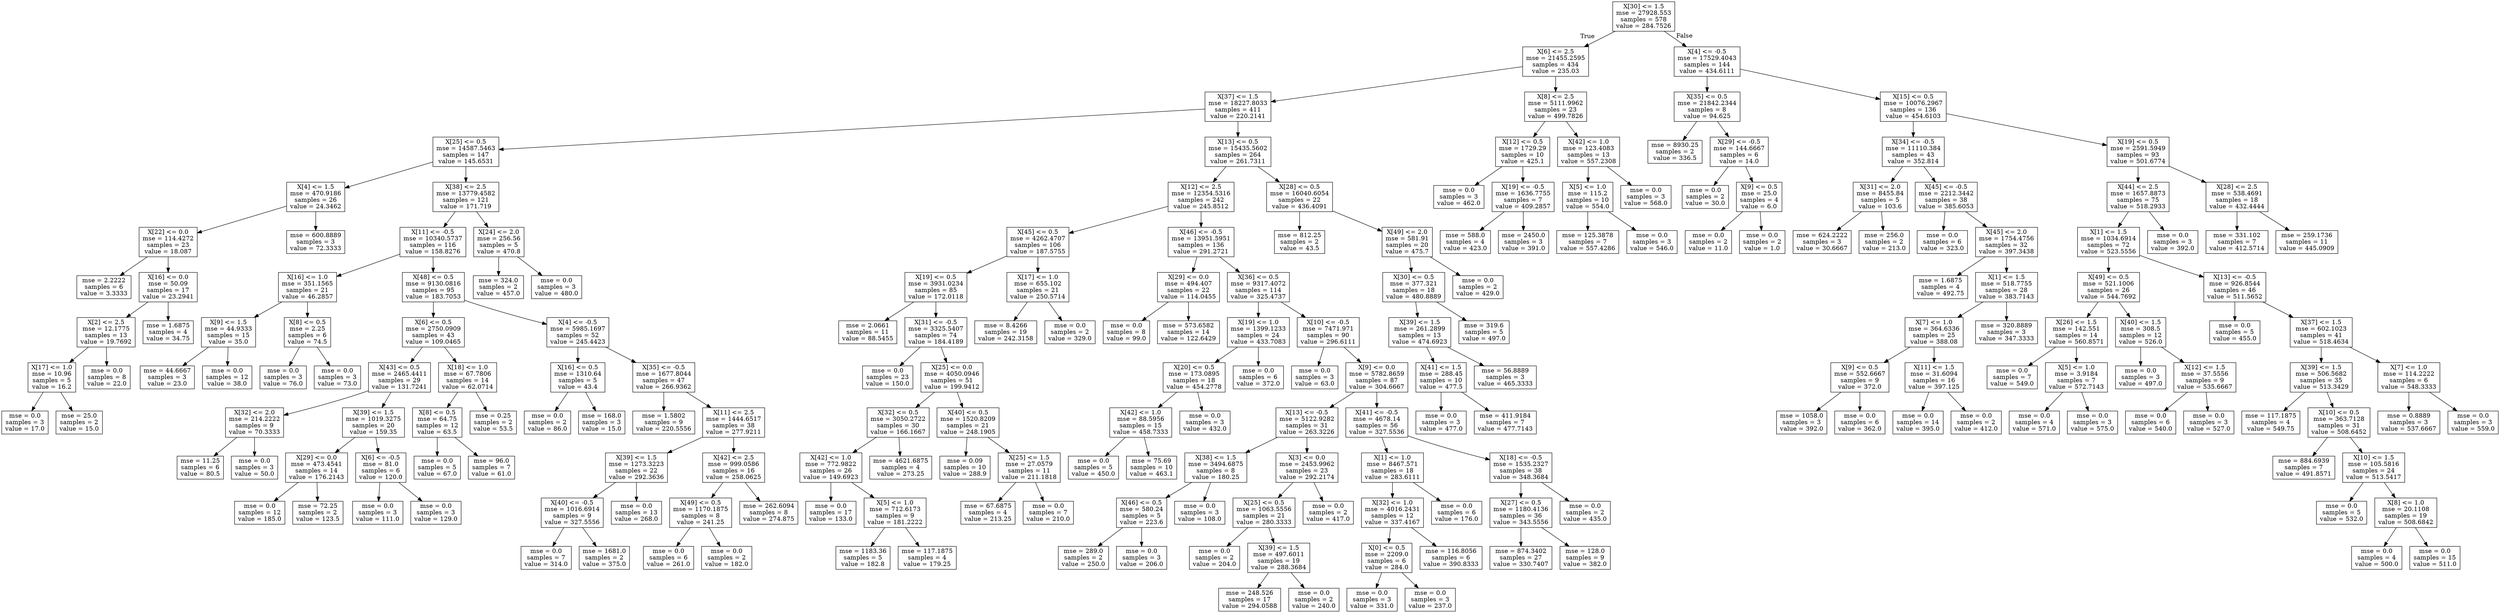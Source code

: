 digraph Tree {
node [shape=box] ;
0 [label="X[30] <= 1.5\nmse = 27928.553\nsamples = 578\nvalue = 284.7526"] ;
1 [label="X[6] <= 2.5\nmse = 21455.2595\nsamples = 434\nvalue = 235.03"] ;
0 -> 1 [labeldistance=2.5, labelangle=45, headlabel="True"] ;
2 [label="X[37] <= 1.5\nmse = 18227.8033\nsamples = 411\nvalue = 220.2141"] ;
1 -> 2 ;
3 [label="X[25] <= 0.5\nmse = 14587.5463\nsamples = 147\nvalue = 145.6531"] ;
2 -> 3 ;
4 [label="X[4] <= 1.5\nmse = 470.9186\nsamples = 26\nvalue = 24.3462"] ;
3 -> 4 ;
5 [label="X[22] <= 0.0\nmse = 114.4272\nsamples = 23\nvalue = 18.087"] ;
4 -> 5 ;
6 [label="mse = 2.2222\nsamples = 6\nvalue = 3.3333"] ;
5 -> 6 ;
7 [label="X[16] <= 0.0\nmse = 50.09\nsamples = 17\nvalue = 23.2941"] ;
5 -> 7 ;
8 [label="X[2] <= 2.5\nmse = 12.1775\nsamples = 13\nvalue = 19.7692"] ;
7 -> 8 ;
9 [label="X[17] <= 1.0\nmse = 10.96\nsamples = 5\nvalue = 16.2"] ;
8 -> 9 ;
10 [label="mse = 0.0\nsamples = 3\nvalue = 17.0"] ;
9 -> 10 ;
11 [label="mse = 25.0\nsamples = 2\nvalue = 15.0"] ;
9 -> 11 ;
12 [label="mse = 0.0\nsamples = 8\nvalue = 22.0"] ;
8 -> 12 ;
13 [label="mse = 1.6875\nsamples = 4\nvalue = 34.75"] ;
7 -> 13 ;
14 [label="mse = 600.8889\nsamples = 3\nvalue = 72.3333"] ;
4 -> 14 ;
15 [label="X[38] <= 2.5\nmse = 13779.4582\nsamples = 121\nvalue = 171.719"] ;
3 -> 15 ;
16 [label="X[11] <= -0.5\nmse = 10340.5737\nsamples = 116\nvalue = 158.8276"] ;
15 -> 16 ;
17 [label="X[16] <= 1.0\nmse = 351.1565\nsamples = 21\nvalue = 46.2857"] ;
16 -> 17 ;
18 [label="X[9] <= 1.5\nmse = 44.9333\nsamples = 15\nvalue = 35.0"] ;
17 -> 18 ;
19 [label="mse = 44.6667\nsamples = 3\nvalue = 23.0"] ;
18 -> 19 ;
20 [label="mse = 0.0\nsamples = 12\nvalue = 38.0"] ;
18 -> 20 ;
21 [label="X[8] <= 0.5\nmse = 2.25\nsamples = 6\nvalue = 74.5"] ;
17 -> 21 ;
22 [label="mse = 0.0\nsamples = 3\nvalue = 76.0"] ;
21 -> 22 ;
23 [label="mse = 0.0\nsamples = 3\nvalue = 73.0"] ;
21 -> 23 ;
24 [label="X[48] <= 0.5\nmse = 9130.0816\nsamples = 95\nvalue = 183.7053"] ;
16 -> 24 ;
25 [label="X[6] <= 0.5\nmse = 2750.0909\nsamples = 43\nvalue = 109.0465"] ;
24 -> 25 ;
26 [label="X[43] <= 0.5\nmse = 2465.4411\nsamples = 29\nvalue = 131.7241"] ;
25 -> 26 ;
27 [label="X[32] <= 2.0\nmse = 214.2222\nsamples = 9\nvalue = 70.3333"] ;
26 -> 27 ;
28 [label="mse = 11.25\nsamples = 6\nvalue = 80.5"] ;
27 -> 28 ;
29 [label="mse = 0.0\nsamples = 3\nvalue = 50.0"] ;
27 -> 29 ;
30 [label="X[39] <= 1.5\nmse = 1019.3275\nsamples = 20\nvalue = 159.35"] ;
26 -> 30 ;
31 [label="X[29] <= 0.0\nmse = 473.4541\nsamples = 14\nvalue = 176.2143"] ;
30 -> 31 ;
32 [label="mse = 0.0\nsamples = 12\nvalue = 185.0"] ;
31 -> 32 ;
33 [label="mse = 72.25\nsamples = 2\nvalue = 123.5"] ;
31 -> 33 ;
34 [label="X[6] <= -0.5\nmse = 81.0\nsamples = 6\nvalue = 120.0"] ;
30 -> 34 ;
35 [label="mse = 0.0\nsamples = 3\nvalue = 111.0"] ;
34 -> 35 ;
36 [label="mse = 0.0\nsamples = 3\nvalue = 129.0"] ;
34 -> 36 ;
37 [label="X[18] <= 1.0\nmse = 67.7806\nsamples = 14\nvalue = 62.0714"] ;
25 -> 37 ;
38 [label="X[8] <= 0.5\nmse = 64.75\nsamples = 12\nvalue = 63.5"] ;
37 -> 38 ;
39 [label="mse = 0.0\nsamples = 5\nvalue = 67.0"] ;
38 -> 39 ;
40 [label="mse = 96.0\nsamples = 7\nvalue = 61.0"] ;
38 -> 40 ;
41 [label="mse = 0.25\nsamples = 2\nvalue = 53.5"] ;
37 -> 41 ;
42 [label="X[4] <= -0.5\nmse = 5985.1697\nsamples = 52\nvalue = 245.4423"] ;
24 -> 42 ;
43 [label="X[16] <= 0.5\nmse = 1310.64\nsamples = 5\nvalue = 43.4"] ;
42 -> 43 ;
44 [label="mse = 0.0\nsamples = 2\nvalue = 86.0"] ;
43 -> 44 ;
45 [label="mse = 168.0\nsamples = 3\nvalue = 15.0"] ;
43 -> 45 ;
46 [label="X[35] <= -0.5\nmse = 1677.8044\nsamples = 47\nvalue = 266.9362"] ;
42 -> 46 ;
47 [label="mse = 1.5802\nsamples = 9\nvalue = 220.5556"] ;
46 -> 47 ;
48 [label="X[11] <= 2.5\nmse = 1444.6517\nsamples = 38\nvalue = 277.9211"] ;
46 -> 48 ;
49 [label="X[39] <= 1.5\nmse = 1273.3223\nsamples = 22\nvalue = 292.3636"] ;
48 -> 49 ;
50 [label="X[40] <= -0.5\nmse = 1016.6914\nsamples = 9\nvalue = 327.5556"] ;
49 -> 50 ;
51 [label="mse = 0.0\nsamples = 7\nvalue = 314.0"] ;
50 -> 51 ;
52 [label="mse = 1681.0\nsamples = 2\nvalue = 375.0"] ;
50 -> 52 ;
53 [label="mse = 0.0\nsamples = 13\nvalue = 268.0"] ;
49 -> 53 ;
54 [label="X[42] <= 2.5\nmse = 999.0586\nsamples = 16\nvalue = 258.0625"] ;
48 -> 54 ;
55 [label="X[49] <= 0.5\nmse = 1170.1875\nsamples = 8\nvalue = 241.25"] ;
54 -> 55 ;
56 [label="mse = 0.0\nsamples = 6\nvalue = 261.0"] ;
55 -> 56 ;
57 [label="mse = 0.0\nsamples = 2\nvalue = 182.0"] ;
55 -> 57 ;
58 [label="mse = 262.6094\nsamples = 8\nvalue = 274.875"] ;
54 -> 58 ;
59 [label="X[24] <= 2.0\nmse = 256.56\nsamples = 5\nvalue = 470.8"] ;
15 -> 59 ;
60 [label="mse = 324.0\nsamples = 2\nvalue = 457.0"] ;
59 -> 60 ;
61 [label="mse = 0.0\nsamples = 3\nvalue = 480.0"] ;
59 -> 61 ;
62 [label="X[13] <= 0.5\nmse = 15435.5602\nsamples = 264\nvalue = 261.7311"] ;
2 -> 62 ;
63 [label="X[12] <= 2.5\nmse = 12354.5316\nsamples = 242\nvalue = 245.8512"] ;
62 -> 63 ;
64 [label="X[45] <= 0.5\nmse = 4262.4707\nsamples = 106\nvalue = 187.5755"] ;
63 -> 64 ;
65 [label="X[19] <= 0.5\nmse = 3931.0234\nsamples = 85\nvalue = 172.0118"] ;
64 -> 65 ;
66 [label="mse = 2.0661\nsamples = 11\nvalue = 88.5455"] ;
65 -> 66 ;
67 [label="X[31] <= -0.5\nmse = 3325.5407\nsamples = 74\nvalue = 184.4189"] ;
65 -> 67 ;
68 [label="mse = 0.0\nsamples = 23\nvalue = 150.0"] ;
67 -> 68 ;
69 [label="X[25] <= 0.0\nmse = 4050.0946\nsamples = 51\nvalue = 199.9412"] ;
67 -> 69 ;
70 [label="X[32] <= 0.5\nmse = 3050.2722\nsamples = 30\nvalue = 166.1667"] ;
69 -> 70 ;
71 [label="X[42] <= 1.0\nmse = 772.9822\nsamples = 26\nvalue = 149.6923"] ;
70 -> 71 ;
72 [label="mse = 0.0\nsamples = 17\nvalue = 133.0"] ;
71 -> 72 ;
73 [label="X[5] <= 1.0\nmse = 712.6173\nsamples = 9\nvalue = 181.2222"] ;
71 -> 73 ;
74 [label="mse = 1183.36\nsamples = 5\nvalue = 182.8"] ;
73 -> 74 ;
75 [label="mse = 117.1875\nsamples = 4\nvalue = 179.25"] ;
73 -> 75 ;
76 [label="mse = 4621.6875\nsamples = 4\nvalue = 273.25"] ;
70 -> 76 ;
77 [label="X[40] <= 0.5\nmse = 1520.8209\nsamples = 21\nvalue = 248.1905"] ;
69 -> 77 ;
78 [label="mse = 0.09\nsamples = 10\nvalue = 288.9"] ;
77 -> 78 ;
79 [label="X[25] <= 1.5\nmse = 27.0579\nsamples = 11\nvalue = 211.1818"] ;
77 -> 79 ;
80 [label="mse = 67.6875\nsamples = 4\nvalue = 213.25"] ;
79 -> 80 ;
81 [label="mse = 0.0\nsamples = 7\nvalue = 210.0"] ;
79 -> 81 ;
82 [label="X[17] <= 1.0\nmse = 655.102\nsamples = 21\nvalue = 250.5714"] ;
64 -> 82 ;
83 [label="mse = 8.4266\nsamples = 19\nvalue = 242.3158"] ;
82 -> 83 ;
84 [label="mse = 0.0\nsamples = 2\nvalue = 329.0"] ;
82 -> 84 ;
85 [label="X[46] <= -0.5\nmse = 13951.5951\nsamples = 136\nvalue = 291.2721"] ;
63 -> 85 ;
86 [label="X[29] <= 0.0\nmse = 494.407\nsamples = 22\nvalue = 114.0455"] ;
85 -> 86 ;
87 [label="mse = 0.0\nsamples = 8\nvalue = 99.0"] ;
86 -> 87 ;
88 [label="mse = 573.6582\nsamples = 14\nvalue = 122.6429"] ;
86 -> 88 ;
89 [label="X[36] <= 0.5\nmse = 9317.4072\nsamples = 114\nvalue = 325.4737"] ;
85 -> 89 ;
90 [label="X[19] <= 1.0\nmse = 1399.1233\nsamples = 24\nvalue = 433.7083"] ;
89 -> 90 ;
91 [label="X[20] <= 0.5\nmse = 173.0895\nsamples = 18\nvalue = 454.2778"] ;
90 -> 91 ;
92 [label="X[42] <= 1.0\nmse = 88.5956\nsamples = 15\nvalue = 458.7333"] ;
91 -> 92 ;
93 [label="mse = 0.0\nsamples = 5\nvalue = 450.0"] ;
92 -> 93 ;
94 [label="mse = 75.69\nsamples = 10\nvalue = 463.1"] ;
92 -> 94 ;
95 [label="mse = 0.0\nsamples = 3\nvalue = 432.0"] ;
91 -> 95 ;
96 [label="mse = 0.0\nsamples = 6\nvalue = 372.0"] ;
90 -> 96 ;
97 [label="X[10] <= -0.5\nmse = 7471.971\nsamples = 90\nvalue = 296.6111"] ;
89 -> 97 ;
98 [label="mse = 0.0\nsamples = 3\nvalue = 63.0"] ;
97 -> 98 ;
99 [label="X[9] <= 0.0\nmse = 5782.8659\nsamples = 87\nvalue = 304.6667"] ;
97 -> 99 ;
100 [label="X[13] <= -0.5\nmse = 5122.9282\nsamples = 31\nvalue = 263.3226"] ;
99 -> 100 ;
101 [label="X[38] <= 1.5\nmse = 3494.6875\nsamples = 8\nvalue = 180.25"] ;
100 -> 101 ;
102 [label="X[46] <= 0.5\nmse = 580.24\nsamples = 5\nvalue = 223.6"] ;
101 -> 102 ;
103 [label="mse = 289.0\nsamples = 2\nvalue = 250.0"] ;
102 -> 103 ;
104 [label="mse = 0.0\nsamples = 3\nvalue = 206.0"] ;
102 -> 104 ;
105 [label="mse = 0.0\nsamples = 3\nvalue = 108.0"] ;
101 -> 105 ;
106 [label="X[3] <= 0.0\nmse = 2453.9962\nsamples = 23\nvalue = 292.2174"] ;
100 -> 106 ;
107 [label="X[25] <= 0.5\nmse = 1063.5556\nsamples = 21\nvalue = 280.3333"] ;
106 -> 107 ;
108 [label="mse = 0.0\nsamples = 2\nvalue = 204.0"] ;
107 -> 108 ;
109 [label="X[39] <= 1.5\nmse = 497.6011\nsamples = 19\nvalue = 288.3684"] ;
107 -> 109 ;
110 [label="mse = 248.526\nsamples = 17\nvalue = 294.0588"] ;
109 -> 110 ;
111 [label="mse = 0.0\nsamples = 2\nvalue = 240.0"] ;
109 -> 111 ;
112 [label="mse = 0.0\nsamples = 2\nvalue = 417.0"] ;
106 -> 112 ;
113 [label="X[41] <= -0.5\nmse = 4678.14\nsamples = 56\nvalue = 327.5536"] ;
99 -> 113 ;
114 [label="X[1] <= 1.0\nmse = 8467.571\nsamples = 18\nvalue = 283.6111"] ;
113 -> 114 ;
115 [label="X[32] <= 1.0\nmse = 4016.2431\nsamples = 12\nvalue = 337.4167"] ;
114 -> 115 ;
116 [label="X[0] <= 0.5\nmse = 2209.0\nsamples = 6\nvalue = 284.0"] ;
115 -> 116 ;
117 [label="mse = 0.0\nsamples = 3\nvalue = 331.0"] ;
116 -> 117 ;
118 [label="mse = 0.0\nsamples = 3\nvalue = 237.0"] ;
116 -> 118 ;
119 [label="mse = 116.8056\nsamples = 6\nvalue = 390.8333"] ;
115 -> 119 ;
120 [label="mse = 0.0\nsamples = 6\nvalue = 176.0"] ;
114 -> 120 ;
121 [label="X[18] <= -0.5\nmse = 1535.2327\nsamples = 38\nvalue = 348.3684"] ;
113 -> 121 ;
122 [label="X[27] <= 0.5\nmse = 1180.4136\nsamples = 36\nvalue = 343.5556"] ;
121 -> 122 ;
123 [label="mse = 874.3402\nsamples = 27\nvalue = 330.7407"] ;
122 -> 123 ;
124 [label="mse = 128.0\nsamples = 9\nvalue = 382.0"] ;
122 -> 124 ;
125 [label="mse = 0.0\nsamples = 2\nvalue = 435.0"] ;
121 -> 125 ;
126 [label="X[28] <= 0.5\nmse = 16040.6054\nsamples = 22\nvalue = 436.4091"] ;
62 -> 126 ;
127 [label="mse = 812.25\nsamples = 2\nvalue = 43.5"] ;
126 -> 127 ;
128 [label="X[49] <= 2.0\nmse = 581.91\nsamples = 20\nvalue = 475.7"] ;
126 -> 128 ;
129 [label="X[30] <= 0.5\nmse = 377.321\nsamples = 18\nvalue = 480.8889"] ;
128 -> 129 ;
130 [label="X[39] <= 1.5\nmse = 261.2899\nsamples = 13\nvalue = 474.6923"] ;
129 -> 130 ;
131 [label="X[41] <= 1.5\nmse = 288.45\nsamples = 10\nvalue = 477.5"] ;
130 -> 131 ;
132 [label="mse = 0.0\nsamples = 3\nvalue = 477.0"] ;
131 -> 132 ;
133 [label="mse = 411.9184\nsamples = 7\nvalue = 477.7143"] ;
131 -> 133 ;
134 [label="mse = 56.8889\nsamples = 3\nvalue = 465.3333"] ;
130 -> 134 ;
135 [label="mse = 319.6\nsamples = 5\nvalue = 497.0"] ;
129 -> 135 ;
136 [label="mse = 0.0\nsamples = 2\nvalue = 429.0"] ;
128 -> 136 ;
137 [label="X[8] <= 2.5\nmse = 5111.9962\nsamples = 23\nvalue = 499.7826"] ;
1 -> 137 ;
138 [label="X[12] <= 0.5\nmse = 1729.29\nsamples = 10\nvalue = 425.1"] ;
137 -> 138 ;
139 [label="mse = 0.0\nsamples = 3\nvalue = 462.0"] ;
138 -> 139 ;
140 [label="X[19] <= -0.5\nmse = 1636.7755\nsamples = 7\nvalue = 409.2857"] ;
138 -> 140 ;
141 [label="mse = 588.0\nsamples = 4\nvalue = 423.0"] ;
140 -> 141 ;
142 [label="mse = 2450.0\nsamples = 3\nvalue = 391.0"] ;
140 -> 142 ;
143 [label="X[42] <= 1.0\nmse = 123.4083\nsamples = 13\nvalue = 557.2308"] ;
137 -> 143 ;
144 [label="X[5] <= 1.0\nmse = 115.2\nsamples = 10\nvalue = 554.0"] ;
143 -> 144 ;
145 [label="mse = 125.3878\nsamples = 7\nvalue = 557.4286"] ;
144 -> 145 ;
146 [label="mse = 0.0\nsamples = 3\nvalue = 546.0"] ;
144 -> 146 ;
147 [label="mse = 0.0\nsamples = 3\nvalue = 568.0"] ;
143 -> 147 ;
148 [label="X[4] <= -0.5\nmse = 17529.4043\nsamples = 144\nvalue = 434.6111"] ;
0 -> 148 [labeldistance=2.5, labelangle=-45, headlabel="False"] ;
149 [label="X[35] <= 0.5\nmse = 21842.2344\nsamples = 8\nvalue = 94.625"] ;
148 -> 149 ;
150 [label="mse = 8930.25\nsamples = 2\nvalue = 336.5"] ;
149 -> 150 ;
151 [label="X[29] <= -0.5\nmse = 144.6667\nsamples = 6\nvalue = 14.0"] ;
149 -> 151 ;
152 [label="mse = 0.0\nsamples = 2\nvalue = 30.0"] ;
151 -> 152 ;
153 [label="X[9] <= 0.5\nmse = 25.0\nsamples = 4\nvalue = 6.0"] ;
151 -> 153 ;
154 [label="mse = 0.0\nsamples = 2\nvalue = 11.0"] ;
153 -> 154 ;
155 [label="mse = 0.0\nsamples = 2\nvalue = 1.0"] ;
153 -> 155 ;
156 [label="X[15] <= 0.5\nmse = 10076.2967\nsamples = 136\nvalue = 454.6103"] ;
148 -> 156 ;
157 [label="X[34] <= -0.5\nmse = 11110.384\nsamples = 43\nvalue = 352.814"] ;
156 -> 157 ;
158 [label="X[31] <= 2.0\nmse = 8455.84\nsamples = 5\nvalue = 103.6"] ;
157 -> 158 ;
159 [label="mse = 624.2222\nsamples = 3\nvalue = 30.6667"] ;
158 -> 159 ;
160 [label="mse = 256.0\nsamples = 2\nvalue = 213.0"] ;
158 -> 160 ;
161 [label="X[45] <= -0.5\nmse = 2212.3442\nsamples = 38\nvalue = 385.6053"] ;
157 -> 161 ;
162 [label="mse = 0.0\nsamples = 6\nvalue = 323.0"] ;
161 -> 162 ;
163 [label="X[45] <= 2.0\nmse = 1754.4756\nsamples = 32\nvalue = 397.3438"] ;
161 -> 163 ;
164 [label="mse = 1.6875\nsamples = 4\nvalue = 492.75"] ;
163 -> 164 ;
165 [label="X[1] <= 1.5\nmse = 518.7755\nsamples = 28\nvalue = 383.7143"] ;
163 -> 165 ;
166 [label="X[7] <= 1.0\nmse = 364.6336\nsamples = 25\nvalue = 388.08"] ;
165 -> 166 ;
167 [label="X[9] <= 0.5\nmse = 552.6667\nsamples = 9\nvalue = 372.0"] ;
166 -> 167 ;
168 [label="mse = 1058.0\nsamples = 3\nvalue = 392.0"] ;
167 -> 168 ;
169 [label="mse = 0.0\nsamples = 6\nvalue = 362.0"] ;
167 -> 169 ;
170 [label="X[11] <= 1.5\nmse = 31.6094\nsamples = 16\nvalue = 397.125"] ;
166 -> 170 ;
171 [label="mse = 0.0\nsamples = 14\nvalue = 395.0"] ;
170 -> 171 ;
172 [label="mse = 0.0\nsamples = 2\nvalue = 412.0"] ;
170 -> 172 ;
173 [label="mse = 320.8889\nsamples = 3\nvalue = 347.3333"] ;
165 -> 173 ;
174 [label="X[19] <= 0.5\nmse = 2591.5949\nsamples = 93\nvalue = 501.6774"] ;
156 -> 174 ;
175 [label="X[44] <= 2.5\nmse = 1657.8873\nsamples = 75\nvalue = 518.2933"] ;
174 -> 175 ;
176 [label="X[1] <= 1.5\nmse = 1034.6914\nsamples = 72\nvalue = 523.5556"] ;
175 -> 176 ;
177 [label="X[49] <= 0.5\nmse = 521.1006\nsamples = 26\nvalue = 544.7692"] ;
176 -> 177 ;
178 [label="X[26] <= 1.5\nmse = 142.551\nsamples = 14\nvalue = 560.8571"] ;
177 -> 178 ;
179 [label="mse = 0.0\nsamples = 7\nvalue = 549.0"] ;
178 -> 179 ;
180 [label="X[5] <= 1.0\nmse = 3.9184\nsamples = 7\nvalue = 572.7143"] ;
178 -> 180 ;
181 [label="mse = 0.0\nsamples = 4\nvalue = 571.0"] ;
180 -> 181 ;
182 [label="mse = 0.0\nsamples = 3\nvalue = 575.0"] ;
180 -> 182 ;
183 [label="X[40] <= 1.5\nmse = 308.5\nsamples = 12\nvalue = 526.0"] ;
177 -> 183 ;
184 [label="mse = 0.0\nsamples = 3\nvalue = 497.0"] ;
183 -> 184 ;
185 [label="X[12] <= 1.5\nmse = 37.5556\nsamples = 9\nvalue = 535.6667"] ;
183 -> 185 ;
186 [label="mse = 0.0\nsamples = 6\nvalue = 540.0"] ;
185 -> 186 ;
187 [label="mse = 0.0\nsamples = 3\nvalue = 527.0"] ;
185 -> 187 ;
188 [label="X[13] <= -0.5\nmse = 926.8544\nsamples = 46\nvalue = 511.5652"] ;
176 -> 188 ;
189 [label="mse = 0.0\nsamples = 5\nvalue = 455.0"] ;
188 -> 189 ;
190 [label="X[37] <= 1.5\nmse = 602.1023\nsamples = 41\nvalue = 518.4634"] ;
188 -> 190 ;
191 [label="X[39] <= 1.5\nmse = 506.5682\nsamples = 35\nvalue = 513.3429"] ;
190 -> 191 ;
192 [label="mse = 117.1875\nsamples = 4\nvalue = 549.75"] ;
191 -> 192 ;
193 [label="X[10] <= 0.5\nmse = 363.7128\nsamples = 31\nvalue = 508.6452"] ;
191 -> 193 ;
194 [label="mse = 884.6939\nsamples = 7\nvalue = 491.8571"] ;
193 -> 194 ;
195 [label="X[10] <= 1.5\nmse = 105.5816\nsamples = 24\nvalue = 513.5417"] ;
193 -> 195 ;
196 [label="mse = 0.0\nsamples = 5\nvalue = 532.0"] ;
195 -> 196 ;
197 [label="X[8] <= 1.0\nmse = 20.1108\nsamples = 19\nvalue = 508.6842"] ;
195 -> 197 ;
198 [label="mse = 0.0\nsamples = 4\nvalue = 500.0"] ;
197 -> 198 ;
199 [label="mse = 0.0\nsamples = 15\nvalue = 511.0"] ;
197 -> 199 ;
200 [label="X[7] <= 1.0\nmse = 114.2222\nsamples = 6\nvalue = 548.3333"] ;
190 -> 200 ;
201 [label="mse = 0.8889\nsamples = 3\nvalue = 537.6667"] ;
200 -> 201 ;
202 [label="mse = 0.0\nsamples = 3\nvalue = 559.0"] ;
200 -> 202 ;
203 [label="mse = 0.0\nsamples = 3\nvalue = 392.0"] ;
175 -> 203 ;
204 [label="X[28] <= 2.5\nmse = 538.4691\nsamples = 18\nvalue = 432.4444"] ;
174 -> 204 ;
205 [label="mse = 331.102\nsamples = 7\nvalue = 412.5714"] ;
204 -> 205 ;
206 [label="mse = 259.1736\nsamples = 11\nvalue = 445.0909"] ;
204 -> 206 ;
}